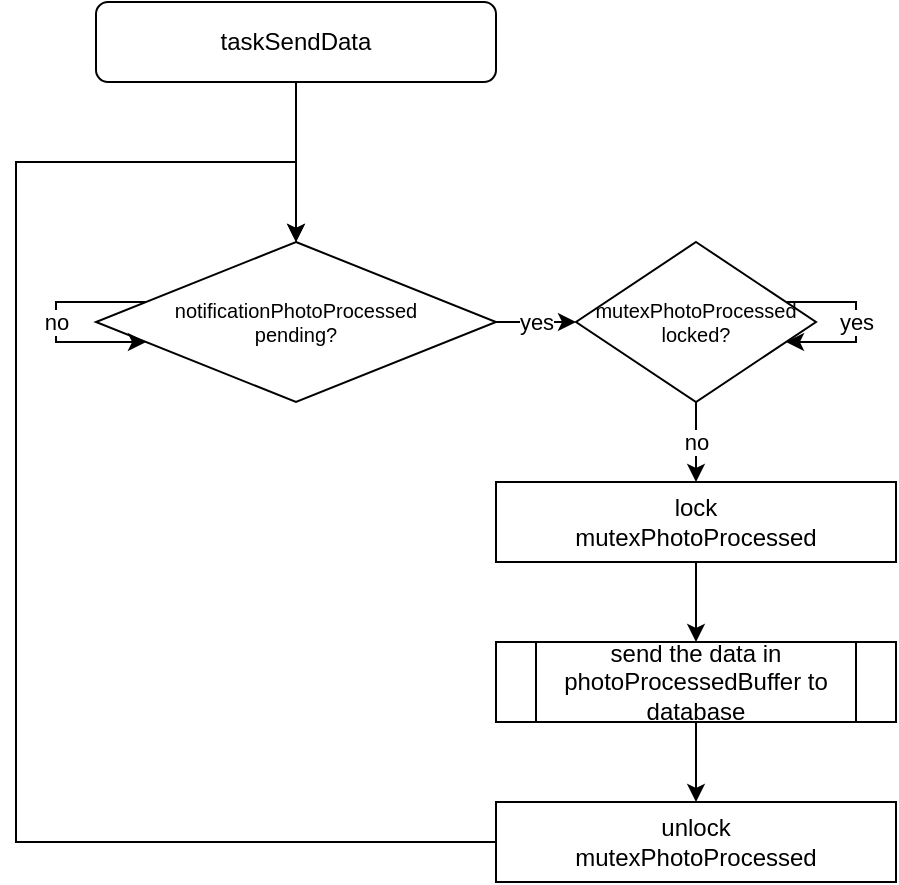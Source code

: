 <mxfile version="15.9.4" type="device"><diagram id="C5RBs43oDa-KdzZeNtuy" name="Page-1"><mxGraphModel dx="1038" dy="489" grid="1" gridSize="10" guides="1" tooltips="1" connect="1" arrows="1" fold="1" page="1" pageScale="1" pageWidth="827" pageHeight="1169" math="0" shadow="0"><root><mxCell id="WIyWlLk6GJQsqaUBKTNV-0"/><mxCell id="WIyWlLk6GJQsqaUBKTNV-1" parent="WIyWlLk6GJQsqaUBKTNV-0"/><mxCell id="kXIF5lAyFnLGbSisuO0o-7" value="" style="edgeStyle=orthogonalEdgeStyle;rounded=0;orthogonalLoop=1;jettySize=auto;html=1;fontSize=10;entryX=0.5;entryY=0;entryDx=0;entryDy=0;" parent="WIyWlLk6GJQsqaUBKTNV-1" source="kXIF5lAyFnLGbSisuO0o-2" target="2F2-fbG94k48LCOZbEtb-0" edge="1"><mxGeometry relative="1" as="geometry"><mxPoint x="380" y="80" as="targetPoint"/></mxGeometry></mxCell><mxCell id="kXIF5lAyFnLGbSisuO0o-2" value="taskSendData" style="rounded=1;whiteSpace=wrap;html=1;" parent="WIyWlLk6GJQsqaUBKTNV-1" vertex="1"><mxGeometry x="280" width="200" height="40" as="geometry"/></mxCell><mxCell id="2F2-fbG94k48LCOZbEtb-14" value="yes" style="edgeStyle=orthogonalEdgeStyle;rounded=0;orthogonalLoop=1;jettySize=auto;html=1;" parent="WIyWlLk6GJQsqaUBKTNV-1" source="2F2-fbG94k48LCOZbEtb-0" target="2F2-fbG94k48LCOZbEtb-13" edge="1"><mxGeometry relative="1" as="geometry"/></mxCell><mxCell id="2F2-fbG94k48LCOZbEtb-0" value="notificationPhotoProcessed&lt;br&gt;pending?" style="rhombus;whiteSpace=wrap;html=1;fontSize=10;" parent="WIyWlLk6GJQsqaUBKTNV-1" vertex="1"><mxGeometry x="280" y="120" width="200" height="80" as="geometry"/></mxCell><mxCell id="2F2-fbG94k48LCOZbEtb-19" value="no" style="edgeStyle=orthogonalEdgeStyle;rounded=0;orthogonalLoop=1;jettySize=auto;html=1;" parent="WIyWlLk6GJQsqaUBKTNV-1" source="2F2-fbG94k48LCOZbEtb-13" target="2F2-fbG94k48LCOZbEtb-16" edge="1"><mxGeometry relative="1" as="geometry"/></mxCell><mxCell id="2F2-fbG94k48LCOZbEtb-13" value="mutexPhotoProcessed&lt;br style=&quot;font-size: 10px&quot;&gt;locked?" style="rhombus;whiteSpace=wrap;html=1;fontSize=10;" parent="WIyWlLk6GJQsqaUBKTNV-1" vertex="1"><mxGeometry x="520" y="120" width="120" height="80" as="geometry"/></mxCell><mxCell id="2F2-fbG94k48LCOZbEtb-15" value="yes" style="edgeStyle=orthogonalEdgeStyle;rounded=0;orthogonalLoop=1;jettySize=auto;html=1;" parent="WIyWlLk6GJQsqaUBKTNV-1" source="2F2-fbG94k48LCOZbEtb-13" target="2F2-fbG94k48LCOZbEtb-13" edge="1"><mxGeometry relative="1" as="geometry"/></mxCell><mxCell id="2F2-fbG94k48LCOZbEtb-20" style="edgeStyle=orthogonalEdgeStyle;rounded=0;orthogonalLoop=1;jettySize=auto;html=1;" parent="WIyWlLk6GJQsqaUBKTNV-1" source="2F2-fbG94k48LCOZbEtb-16" target="2F2-fbG94k48LCOZbEtb-17" edge="1"><mxGeometry relative="1" as="geometry"/></mxCell><mxCell id="2F2-fbG94k48LCOZbEtb-16" value="lock&lt;br&gt;mutexPhotoProcessed" style="rounded=0;whiteSpace=wrap;html=1;" parent="WIyWlLk6GJQsqaUBKTNV-1" vertex="1"><mxGeometry x="480" y="240" width="200" height="40" as="geometry"/></mxCell><mxCell id="2F2-fbG94k48LCOZbEtb-21" style="edgeStyle=orthogonalEdgeStyle;rounded=0;orthogonalLoop=1;jettySize=auto;html=1;" parent="WIyWlLk6GJQsqaUBKTNV-1" source="2F2-fbG94k48LCOZbEtb-17" target="2F2-fbG94k48LCOZbEtb-18" edge="1"><mxGeometry relative="1" as="geometry"/></mxCell><mxCell id="2F2-fbG94k48LCOZbEtb-17" value="send the data in photoProcessedBuffer to database" style="shape=process;whiteSpace=wrap;html=1;backgroundOutline=1;" parent="WIyWlLk6GJQsqaUBKTNV-1" vertex="1"><mxGeometry x="480" y="320" width="200" height="40" as="geometry"/></mxCell><mxCell id="2F2-fbG94k48LCOZbEtb-44" style="edgeStyle=orthogonalEdgeStyle;rounded=0;orthogonalLoop=1;jettySize=auto;html=1;entryX=0.5;entryY=0;entryDx=0;entryDy=0;" parent="WIyWlLk6GJQsqaUBKTNV-1" source="2F2-fbG94k48LCOZbEtb-18" target="2F2-fbG94k48LCOZbEtb-0" edge="1"><mxGeometry relative="1" as="geometry"><mxPoint x="380" y="520" as="targetPoint"/><Array as="points"><mxPoint x="240" y="420"/><mxPoint x="240" y="80"/><mxPoint x="380" y="80"/></Array></mxGeometry></mxCell><mxCell id="2F2-fbG94k48LCOZbEtb-18" value="unlock&lt;br&gt;mutexPhotoProcessed" style="rounded=0;whiteSpace=wrap;html=1;" parent="WIyWlLk6GJQsqaUBKTNV-1" vertex="1"><mxGeometry x="480" y="400" width="200" height="40" as="geometry"/></mxCell><mxCell id="2F2-fbG94k48LCOZbEtb-70" value="no" style="edgeStyle=orthogonalEdgeStyle;rounded=0;orthogonalLoop=1;jettySize=auto;html=1;" parent="WIyWlLk6GJQsqaUBKTNV-1" source="2F2-fbG94k48LCOZbEtb-0" target="2F2-fbG94k48LCOZbEtb-0" edge="1"><mxGeometry relative="1" as="geometry"><Array as="points"><mxPoint x="260" y="160"/></Array></mxGeometry></mxCell></root></mxGraphModel></diagram></mxfile>